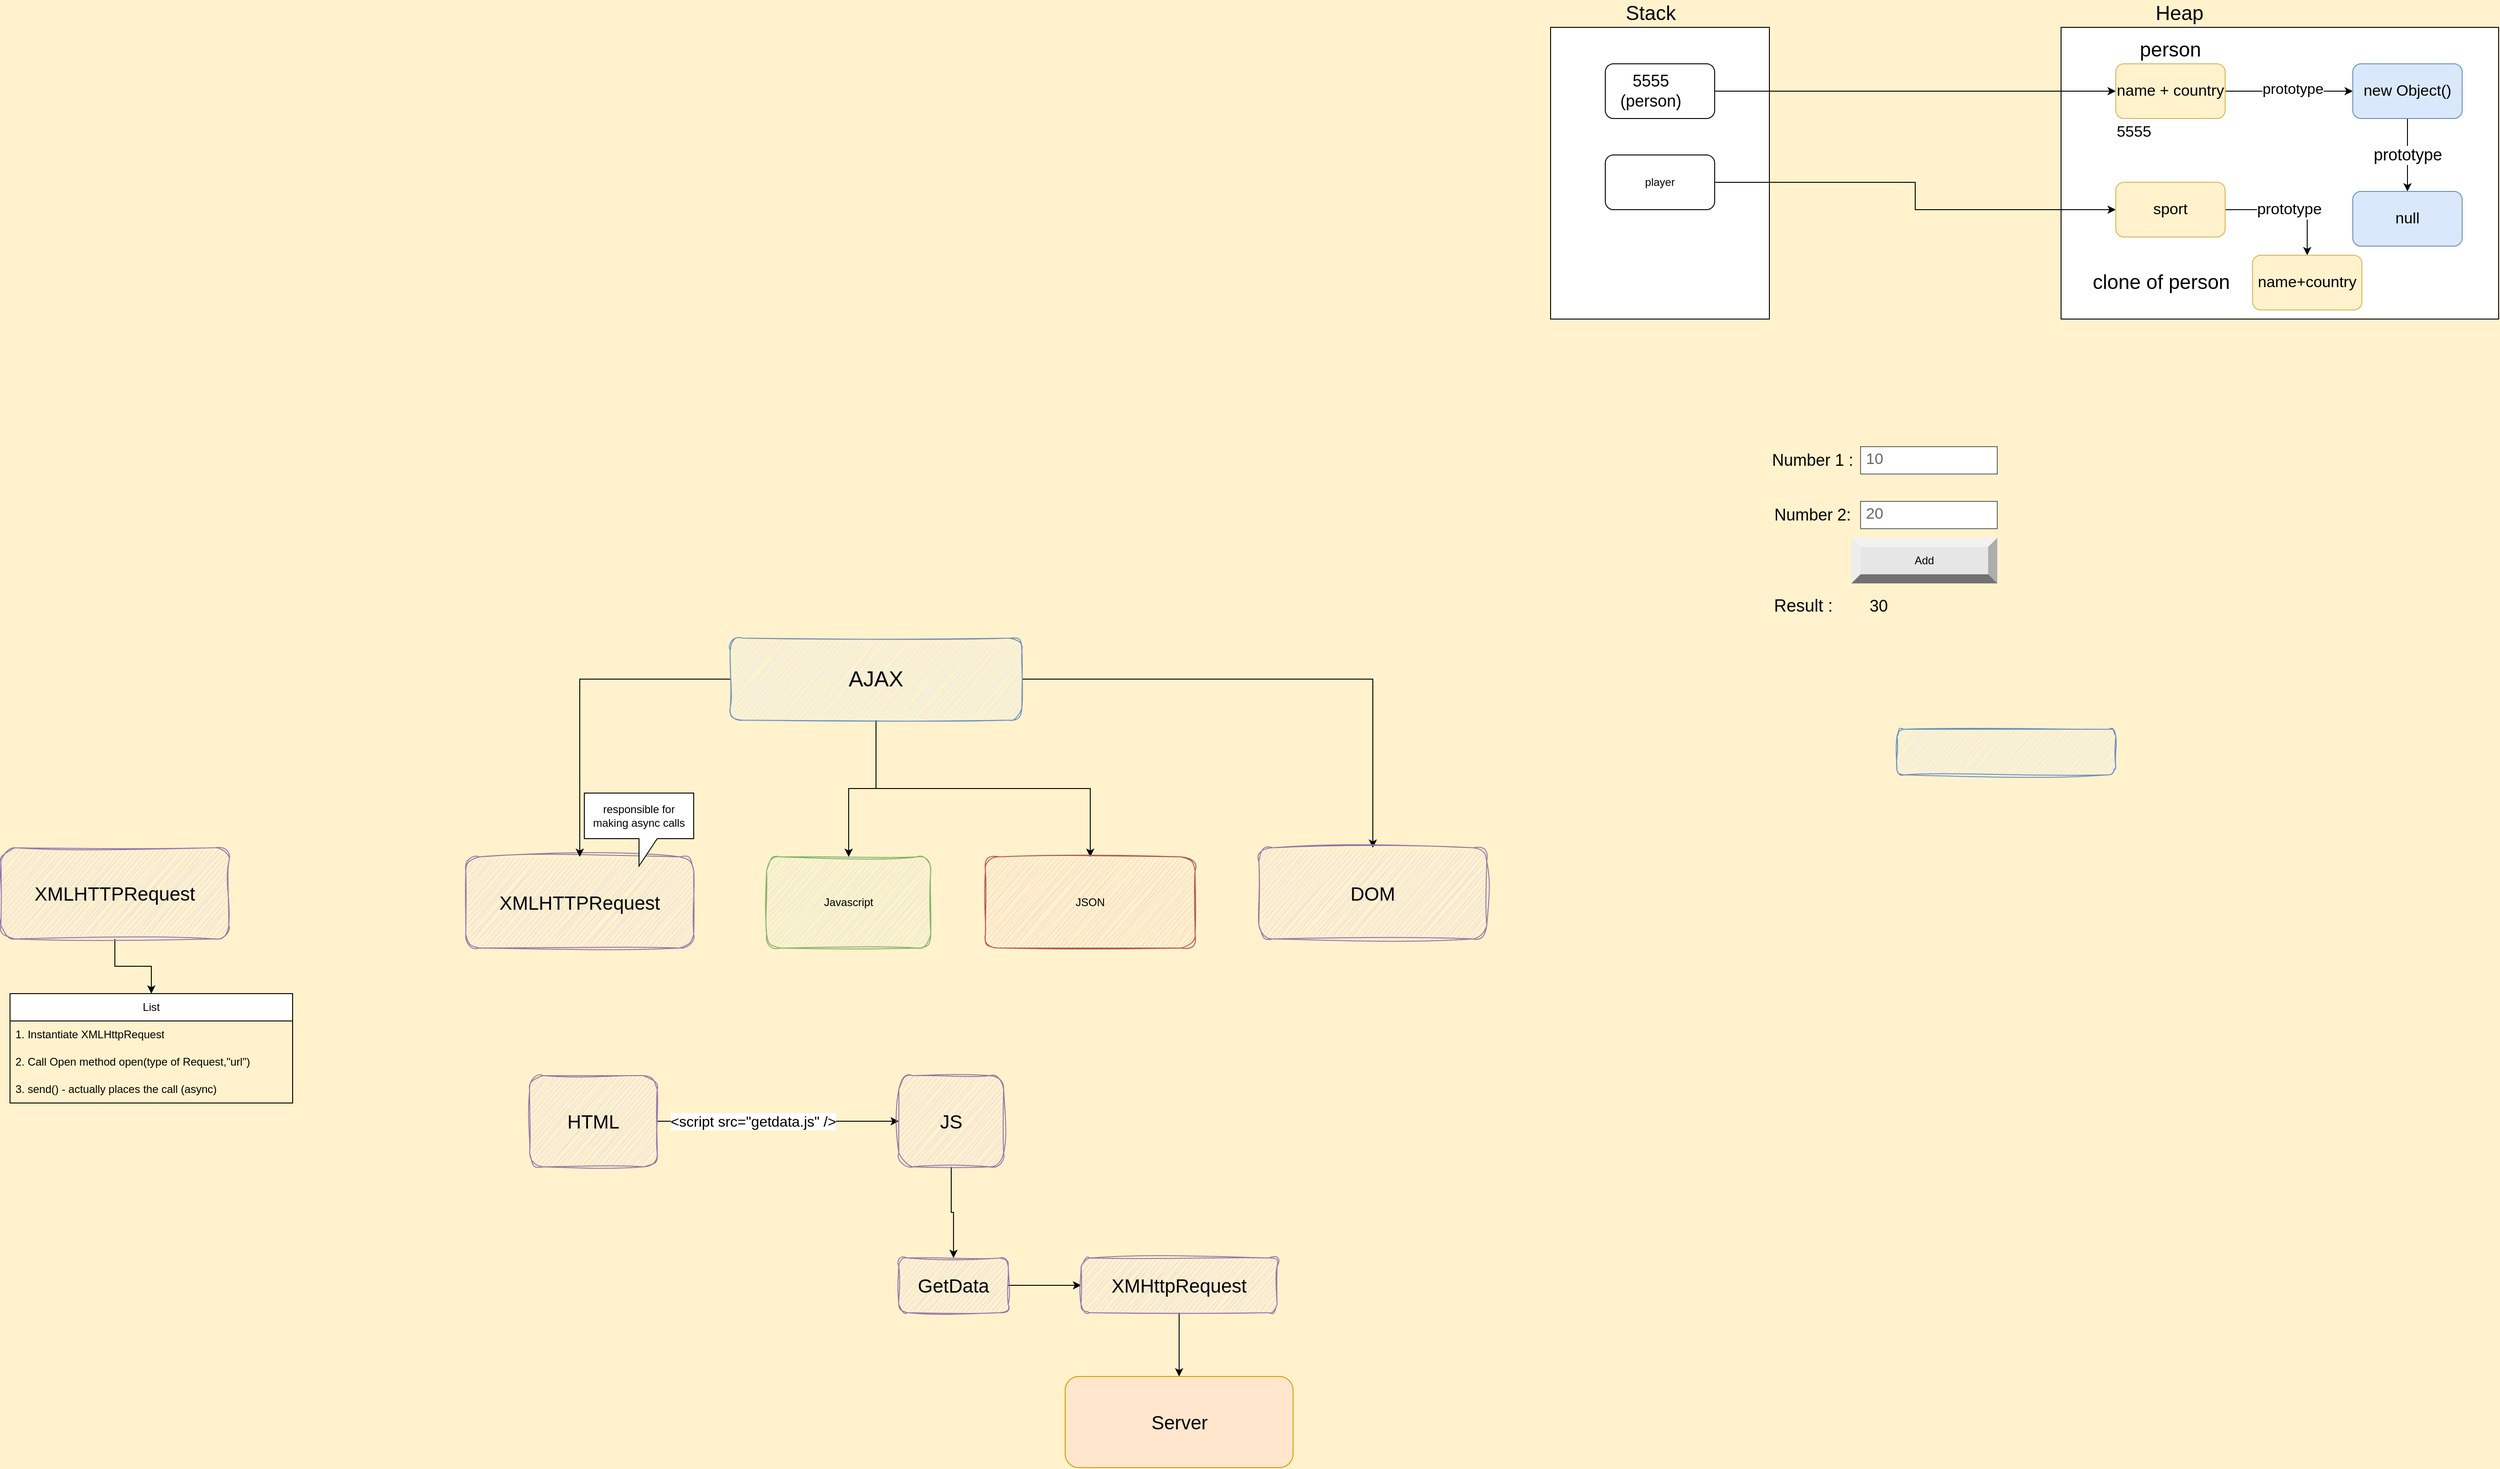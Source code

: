 <mxfile version="22.1.21" type="device">
  <diagram name="Page-1" id="FT2DKe5T_E51LZx3Picg">
    <mxGraphModel dx="2153" dy="366" grid="1" gridSize="10" guides="1" tooltips="1" connect="1" arrows="1" fold="1" page="0" pageScale="1" pageWidth="827" pageHeight="1169" background="#FFF2CC" math="0" shadow="0">
      <root>
        <mxCell id="0" />
        <mxCell id="1" parent="0" />
        <mxCell id="geG-HRbFNi2AKa4cicpo-1" value="" style="rounded=0;whiteSpace=wrap;html=1;" parent="1" vertex="1">
          <mxGeometry x="140" y="150" width="240" height="320" as="geometry" />
        </mxCell>
        <mxCell id="geG-HRbFNi2AKa4cicpo-2" value="Stack" style="text;html=1;strokeColor=none;fillColor=none;align=center;verticalAlign=middle;whiteSpace=wrap;rounded=0;fontSize=22;" parent="1" vertex="1">
          <mxGeometry x="220" y="120" width="60" height="30" as="geometry" />
        </mxCell>
        <mxCell id="geG-HRbFNi2AKa4cicpo-3" value="" style="rounded=0;whiteSpace=wrap;html=1;" parent="1" vertex="1">
          <mxGeometry x="700" y="150" width="480" height="320" as="geometry" />
        </mxCell>
        <mxCell id="geG-HRbFNi2AKa4cicpo-5" value="Heap" style="text;html=1;strokeColor=none;fillColor=none;align=center;verticalAlign=middle;whiteSpace=wrap;rounded=0;fontSize=22;" parent="1" vertex="1">
          <mxGeometry x="800" y="120" width="60" height="30" as="geometry" />
        </mxCell>
        <mxCell id="geG-HRbFNi2AKa4cicpo-8" value="" style="edgeStyle=orthogonalEdgeStyle;rounded=0;orthogonalLoop=1;jettySize=auto;html=1;" parent="1" source="geG-HRbFNi2AKa4cicpo-6" target="geG-HRbFNi2AKa4cicpo-7" edge="1">
          <mxGeometry relative="1" as="geometry" />
        </mxCell>
        <mxCell id="geG-HRbFNi2AKa4cicpo-6" value="" style="rounded=1;whiteSpace=wrap;html=1;" parent="1" vertex="1">
          <mxGeometry x="200" y="190" width="120" height="60" as="geometry" />
        </mxCell>
        <mxCell id="geG-HRbFNi2AKa4cicpo-14" value="" style="edgeStyle=orthogonalEdgeStyle;rounded=0;orthogonalLoop=1;jettySize=auto;html=1;" parent="1" source="geG-HRbFNi2AKa4cicpo-7" target="geG-HRbFNi2AKa4cicpo-13" edge="1">
          <mxGeometry relative="1" as="geometry" />
        </mxCell>
        <mxCell id="geG-HRbFNi2AKa4cicpo-15" value="prototype" style="edgeLabel;html=1;align=center;verticalAlign=middle;resizable=0;points=[];fontSize=16;" parent="geG-HRbFNi2AKa4cicpo-14" vertex="1" connectable="0">
          <mxGeometry x="0.06" y="3" relative="1" as="geometry">
            <mxPoint as="offset" />
          </mxGeometry>
        </mxCell>
        <mxCell id="geG-HRbFNi2AKa4cicpo-7" value="name + country" style="whiteSpace=wrap;html=1;rounded=1;fontSize=17;fillColor=#fff2cc;strokeColor=#d6b656;" parent="1" vertex="1">
          <mxGeometry x="760" y="190" width="120" height="60" as="geometry" />
        </mxCell>
        <mxCell id="geG-HRbFNi2AKa4cicpo-9" value="5555" style="text;html=1;strokeColor=none;fillColor=none;align=center;verticalAlign=middle;whiteSpace=wrap;rounded=0;fontSize=17;" parent="1" vertex="1">
          <mxGeometry x="750" y="250" width="60" height="30" as="geometry" />
        </mxCell>
        <mxCell id="geG-HRbFNi2AKa4cicpo-10" value="5555 (person)" style="text;html=1;strokeColor=none;fillColor=none;align=center;verticalAlign=middle;whiteSpace=wrap;rounded=0;fontSize=18;" parent="1" vertex="1">
          <mxGeometry x="220" y="205" width="60" height="30" as="geometry" />
        </mxCell>
        <mxCell id="geG-HRbFNi2AKa4cicpo-17" value="prototype" style="edgeStyle=orthogonalEdgeStyle;rounded=0;orthogonalLoop=1;jettySize=auto;html=1;fontSize=18;" parent="1" source="geG-HRbFNi2AKa4cicpo-13" target="geG-HRbFNi2AKa4cicpo-16" edge="1">
          <mxGeometry relative="1" as="geometry" />
        </mxCell>
        <mxCell id="geG-HRbFNi2AKa4cicpo-13" value="new Object()" style="whiteSpace=wrap;html=1;rounded=1;fontSize=17;fillColor=#dae8fc;strokeColor=#6c8ebf;" parent="1" vertex="1">
          <mxGeometry x="1020" y="190" width="120" height="60" as="geometry" />
        </mxCell>
        <mxCell id="geG-HRbFNi2AKa4cicpo-16" value="null" style="whiteSpace=wrap;html=1;fontSize=17;fillColor=#dae8fc;strokeColor=#6c8ebf;rounded=1;" parent="1" vertex="1">
          <mxGeometry x="1020" y="330" width="120" height="60" as="geometry" />
        </mxCell>
        <mxCell id="geG-HRbFNi2AKa4cicpo-22" style="edgeStyle=orthogonalEdgeStyle;rounded=0;orthogonalLoop=1;jettySize=auto;html=1;entryX=0;entryY=0.5;entryDx=0;entryDy=0;" parent="1" source="geG-HRbFNi2AKa4cicpo-18" target="geG-HRbFNi2AKa4cicpo-19" edge="1">
          <mxGeometry relative="1" as="geometry" />
        </mxCell>
        <mxCell id="geG-HRbFNi2AKa4cicpo-18" value="player" style="rounded=1;whiteSpace=wrap;html=1;" parent="1" vertex="1">
          <mxGeometry x="200" y="290" width="120" height="60" as="geometry" />
        </mxCell>
        <mxCell id="geG-HRbFNi2AKa4cicpo-24" value="" style="edgeStyle=orthogonalEdgeStyle;rounded=0;orthogonalLoop=1;jettySize=auto;html=1;" parent="1" source="geG-HRbFNi2AKa4cicpo-19" target="geG-HRbFNi2AKa4cicpo-23" edge="1">
          <mxGeometry relative="1" as="geometry" />
        </mxCell>
        <mxCell id="geG-HRbFNi2AKa4cicpo-25" value="prototype" style="edgeLabel;html=1;align=center;verticalAlign=middle;resizable=0;points=[];fontSize=17;" parent="geG-HRbFNi2AKa4cicpo-24" vertex="1" connectable="0">
          <mxGeometry x="-0.486" relative="1" as="geometry">
            <mxPoint x="34" as="offset" />
          </mxGeometry>
        </mxCell>
        <mxCell id="geG-HRbFNi2AKa4cicpo-19" value="sport" style="whiteSpace=wrap;html=1;rounded=1;fontSize=17;fillColor=#fff2cc;strokeColor=#d6b656;" parent="1" vertex="1">
          <mxGeometry x="760" y="320" width="120" height="60" as="geometry" />
        </mxCell>
        <mxCell id="geG-HRbFNi2AKa4cicpo-23" value="name+country" style="whiteSpace=wrap;html=1;rounded=1;fontSize=17;fillColor=#fff2cc;strokeColor=#d6b656;" parent="1" vertex="1">
          <mxGeometry x="910" y="400" width="120" height="60" as="geometry" />
        </mxCell>
        <mxCell id="geG-HRbFNi2AKa4cicpo-26" value="person" style="text;html=1;strokeColor=none;fillColor=none;align=center;verticalAlign=middle;whiteSpace=wrap;rounded=0;fontSize=22;" parent="1" vertex="1">
          <mxGeometry x="790" y="160" width="60" height="30" as="geometry" />
        </mxCell>
        <mxCell id="geG-HRbFNi2AKa4cicpo-27" value="clone of person" style="text;html=1;strokeColor=none;fillColor=none;align=center;verticalAlign=middle;whiteSpace=wrap;rounded=0;fontSize=22;" parent="1" vertex="1">
          <mxGeometry x="720" y="415" width="180" height="30" as="geometry" />
        </mxCell>
        <mxCell id="geG-HRbFNi2AKa4cicpo-28" value="10" style="strokeWidth=1;shadow=0;dashed=0;align=center;html=1;shape=mxgraph.mockup.text.textBox;fontColor=#666666;align=left;fontSize=17;spacingLeft=4;spacingTop=-3;whiteSpace=wrap;strokeColor=#666666;mainText=" parent="1" vertex="1">
          <mxGeometry x="480" y="610" width="150" height="30" as="geometry" />
        </mxCell>
        <mxCell id="geG-HRbFNi2AKa4cicpo-29" value="Number 1 :&amp;nbsp;" style="text;html=1;strokeColor=none;fillColor=none;align=center;verticalAlign=middle;whiteSpace=wrap;rounded=0;fontSize=18;" parent="1" vertex="1">
          <mxGeometry x="380" y="610" width="100" height="30" as="geometry" />
        </mxCell>
        <mxCell id="geG-HRbFNi2AKa4cicpo-30" value="20" style="strokeWidth=1;shadow=0;dashed=0;align=center;html=1;shape=mxgraph.mockup.text.textBox;fontColor=#666666;align=left;fontSize=17;spacingLeft=4;spacingTop=-3;whiteSpace=wrap;strokeColor=#666666;mainText=" parent="1" vertex="1">
          <mxGeometry x="480" y="670" width="150" height="30" as="geometry" />
        </mxCell>
        <mxCell id="geG-HRbFNi2AKa4cicpo-31" value="Number 2:&amp;nbsp;" style="text;html=1;strokeColor=none;fillColor=none;align=center;verticalAlign=middle;whiteSpace=wrap;rounded=0;fontSize=18;" parent="1" vertex="1">
          <mxGeometry x="380" y="670" width="100" height="30" as="geometry" />
        </mxCell>
        <mxCell id="geG-HRbFNi2AKa4cicpo-32" value="Result :&amp;nbsp;" style="text;html=1;strokeColor=none;fillColor=none;align=center;verticalAlign=middle;whiteSpace=wrap;rounded=0;fontSize=19;" parent="1" vertex="1">
          <mxGeometry x="360" y="770" width="120" height="30" as="geometry" />
        </mxCell>
        <mxCell id="geG-HRbFNi2AKa4cicpo-33" value="Add" style="labelPosition=center;verticalLabelPosition=middle;align=center;html=1;shape=mxgraph.basic.shaded_button;dx=10;fillColor=#E6E6E6;strokeColor=none;whiteSpace=wrap;" parent="1" vertex="1">
          <mxGeometry x="470" y="710" width="160" height="50" as="geometry" />
        </mxCell>
        <mxCell id="geG-HRbFNi2AKa4cicpo-34" value="30" style="text;html=1;strokeColor=none;fillColor=none;align=center;verticalAlign=middle;whiteSpace=wrap;rounded=0;fontSize=18;" parent="1" vertex="1">
          <mxGeometry x="470" y="770" width="60" height="30" as="geometry" />
        </mxCell>
        <mxCell id="eKVK3JCVfYValQsUJ80_-1" value="" style="rounded=1;whiteSpace=wrap;html=1;fillColor=#dae8fc;strokeColor=#6c8ebf;sketch=1;curveFitting=1;jiggle=2;" vertex="1" parent="1">
          <mxGeometry x="520" y="920" width="240" height="50" as="geometry" />
        </mxCell>
        <mxCell id="eKVK3JCVfYValQsUJ80_-2" value="XMLHTTPRequest" style="rounded=1;whiteSpace=wrap;html=1;fillColor=#e1d5e7;strokeColor=#9673a6;sketch=1;curveFitting=1;jiggle=2;fontSize=21;" vertex="1" parent="1">
          <mxGeometry x="-1050" y="1060" width="250" height="100" as="geometry" />
        </mxCell>
        <mxCell id="eKVK3JCVfYValQsUJ80_-7" style="edgeStyle=orthogonalEdgeStyle;rounded=0;orthogonalLoop=1;jettySize=auto;html=1;entryX=0.5;entryY=0;entryDx=0;entryDy=0;" edge="1" parent="1" source="eKVK3JCVfYValQsUJ80_-3" target="eKVK3JCVfYValQsUJ80_-2">
          <mxGeometry relative="1" as="geometry" />
        </mxCell>
        <mxCell id="eKVK3JCVfYValQsUJ80_-9" style="edgeStyle=orthogonalEdgeStyle;rounded=0;orthogonalLoop=1;jettySize=auto;html=1;" edge="1" parent="1" source="eKVK3JCVfYValQsUJ80_-3" target="eKVK3JCVfYValQsUJ80_-4">
          <mxGeometry relative="1" as="geometry" />
        </mxCell>
        <mxCell id="eKVK3JCVfYValQsUJ80_-10" style="edgeStyle=orthogonalEdgeStyle;rounded=0;orthogonalLoop=1;jettySize=auto;html=1;" edge="1" parent="1" source="eKVK3JCVfYValQsUJ80_-3" target="eKVK3JCVfYValQsUJ80_-5">
          <mxGeometry relative="1" as="geometry" />
        </mxCell>
        <mxCell id="eKVK3JCVfYValQsUJ80_-12" style="edgeStyle=orthogonalEdgeStyle;rounded=0;orthogonalLoop=1;jettySize=auto;html=1;entryX=0.5;entryY=0;entryDx=0;entryDy=0;" edge="1" parent="1" source="eKVK3JCVfYValQsUJ80_-3" target="eKVK3JCVfYValQsUJ80_-11">
          <mxGeometry relative="1" as="geometry" />
        </mxCell>
        <mxCell id="eKVK3JCVfYValQsUJ80_-3" value="AJAX" style="rounded=1;whiteSpace=wrap;html=1;fillColor=#dae8fc;strokeColor=#6c8ebf;sketch=1;curveFitting=1;jiggle=2;fontSize=24;" vertex="1" parent="1">
          <mxGeometry x="-760" y="820" width="320" height="90" as="geometry" />
        </mxCell>
        <mxCell id="eKVK3JCVfYValQsUJ80_-4" value="Javascript" style="rounded=1;whiteSpace=wrap;html=1;fillColor=#d5e8d4;strokeColor=#82b366;sketch=1;curveFitting=1;jiggle=2;" vertex="1" parent="1">
          <mxGeometry x="-720" y="1060" width="180" height="100" as="geometry" />
        </mxCell>
        <mxCell id="eKVK3JCVfYValQsUJ80_-5" value="JSON" style="rounded=1;whiteSpace=wrap;html=1;fillColor=#f8cecc;strokeColor=#b85450;sketch=1;curveFitting=1;jiggle=2;" vertex="1" parent="1">
          <mxGeometry x="-480" y="1060" width="230" height="100" as="geometry" />
        </mxCell>
        <mxCell id="eKVK3JCVfYValQsUJ80_-8" value="responsible for making async calls" style="shape=callout;whiteSpace=wrap;html=1;perimeter=calloutPerimeter;" vertex="1" parent="1">
          <mxGeometry x="-920" y="990" width="120" height="80" as="geometry" />
        </mxCell>
        <mxCell id="eKVK3JCVfYValQsUJ80_-11" value="DOM" style="rounded=1;whiteSpace=wrap;html=1;fillColor=#e1d5e7;strokeColor=#9673a6;sketch=1;curveFitting=1;jiggle=2;fontSize=21;" vertex="1" parent="1">
          <mxGeometry x="-180" y="1050" width="250" height="100" as="geometry" />
        </mxCell>
        <mxCell id="eKVK3JCVfYValQsUJ80_-21" style="edgeStyle=orthogonalEdgeStyle;rounded=0;orthogonalLoop=1;jettySize=auto;html=1;" edge="1" parent="1" source="eKVK3JCVfYValQsUJ80_-13" target="eKVK3JCVfYValQsUJ80_-14">
          <mxGeometry relative="1" as="geometry" />
        </mxCell>
        <mxCell id="eKVK3JCVfYValQsUJ80_-22" value="&amp;lt;script src=&quot;getdata.js&quot; /&amp;gt;" style="edgeLabel;html=1;align=center;verticalAlign=middle;resizable=0;points=[];fontSize=16;" vertex="1" connectable="0" parent="eKVK3JCVfYValQsUJ80_-21">
          <mxGeometry x="-0.21" relative="1" as="geometry">
            <mxPoint as="offset" />
          </mxGeometry>
        </mxCell>
        <mxCell id="eKVK3JCVfYValQsUJ80_-13" value="HTML" style="rounded=1;whiteSpace=wrap;html=1;fillColor=#e1d5e7;strokeColor=#9673a6;sketch=1;curveFitting=1;jiggle=2;fontSize=21;" vertex="1" parent="1">
          <mxGeometry x="-980" y="1300" width="140" height="100" as="geometry" />
        </mxCell>
        <mxCell id="eKVK3JCVfYValQsUJ80_-16" value="" style="edgeStyle=orthogonalEdgeStyle;rounded=0;orthogonalLoop=1;jettySize=auto;html=1;" edge="1" parent="1" source="eKVK3JCVfYValQsUJ80_-14" target="eKVK3JCVfYValQsUJ80_-15">
          <mxGeometry relative="1" as="geometry" />
        </mxCell>
        <mxCell id="eKVK3JCVfYValQsUJ80_-14" value="JS" style="rounded=1;whiteSpace=wrap;html=1;fillColor=#e1d5e7;strokeColor=#9673a6;sketch=1;curveFitting=1;jiggle=2;fontSize=21;" vertex="1" parent="1">
          <mxGeometry x="-575" y="1300" width="115" height="100" as="geometry" />
        </mxCell>
        <mxCell id="eKVK3JCVfYValQsUJ80_-18" value="" style="edgeStyle=orthogonalEdgeStyle;rounded=0;orthogonalLoop=1;jettySize=auto;html=1;" edge="1" parent="1" source="eKVK3JCVfYValQsUJ80_-15" target="eKVK3JCVfYValQsUJ80_-17">
          <mxGeometry relative="1" as="geometry" />
        </mxCell>
        <mxCell id="eKVK3JCVfYValQsUJ80_-15" value="GetData" style="whiteSpace=wrap;html=1;fontSize=21;fillColor=#e1d5e7;strokeColor=#9673a6;rounded=1;sketch=1;curveFitting=1;jiggle=2;" vertex="1" parent="1">
          <mxGeometry x="-575" y="1500" width="120" height="60" as="geometry" />
        </mxCell>
        <mxCell id="eKVK3JCVfYValQsUJ80_-23" style="edgeStyle=orthogonalEdgeStyle;rounded=0;orthogonalLoop=1;jettySize=auto;html=1;entryX=0.5;entryY=0;entryDx=0;entryDy=0;" edge="1" parent="1" source="eKVK3JCVfYValQsUJ80_-17" target="eKVK3JCVfYValQsUJ80_-19">
          <mxGeometry relative="1" as="geometry" />
        </mxCell>
        <mxCell id="eKVK3JCVfYValQsUJ80_-17" value="XMHttpRequest" style="whiteSpace=wrap;html=1;fontSize=21;fillColor=#e1d5e7;strokeColor=#9673a6;rounded=1;sketch=1;curveFitting=1;jiggle=2;" vertex="1" parent="1">
          <mxGeometry x="-375" y="1500" width="215" height="60" as="geometry" />
        </mxCell>
        <mxCell id="eKVK3JCVfYValQsUJ80_-19" value="Server" style="rounded=1;whiteSpace=wrap;html=1;fillColor=#ffe6cc;strokeColor=#d79b00;fontSize=21;" vertex="1" parent="1">
          <mxGeometry x="-392.5" y="1630" width="250" height="100" as="geometry" />
        </mxCell>
        <mxCell id="eKVK3JCVfYValQsUJ80_-29" style="edgeStyle=orthogonalEdgeStyle;rounded=0;orthogonalLoop=1;jettySize=auto;html=1;entryX=0.5;entryY=0;entryDx=0;entryDy=0;" edge="1" parent="1" source="eKVK3JCVfYValQsUJ80_-24" target="eKVK3JCVfYValQsUJ80_-25">
          <mxGeometry relative="1" as="geometry" />
        </mxCell>
        <mxCell id="eKVK3JCVfYValQsUJ80_-24" value="XMLHTTPRequest" style="rounded=1;whiteSpace=wrap;html=1;fillColor=#e1d5e7;strokeColor=#9673a6;sketch=1;curveFitting=1;jiggle=2;fontSize=21;" vertex="1" parent="1">
          <mxGeometry x="-1560" y="1050" width="250" height="100" as="geometry" />
        </mxCell>
        <mxCell id="eKVK3JCVfYValQsUJ80_-25" value="List" style="swimlane;fontStyle=0;childLayout=stackLayout;horizontal=1;startSize=30;horizontalStack=0;resizeParent=1;resizeParentMax=0;resizeLast=0;collapsible=1;marginBottom=0;whiteSpace=wrap;html=1;" vertex="1" parent="1">
          <mxGeometry x="-1550" y="1210" width="310" height="120" as="geometry" />
        </mxCell>
        <mxCell id="eKVK3JCVfYValQsUJ80_-26" value="1. Instantiate XMLHttpRequest" style="text;strokeColor=none;fillColor=none;align=left;verticalAlign=middle;spacingLeft=4;spacingRight=4;overflow=hidden;points=[[0,0.5],[1,0.5]];portConstraint=eastwest;rotatable=0;whiteSpace=wrap;html=1;" vertex="1" parent="eKVK3JCVfYValQsUJ80_-25">
          <mxGeometry y="30" width="310" height="30" as="geometry" />
        </mxCell>
        <mxCell id="eKVK3JCVfYValQsUJ80_-27" value="2. Call Open method open(type of Request,&quot;url&quot;)" style="text;strokeColor=none;fillColor=none;align=left;verticalAlign=middle;spacingLeft=4;spacingRight=4;overflow=hidden;points=[[0,0.5],[1,0.5]];portConstraint=eastwest;rotatable=0;whiteSpace=wrap;html=1;" vertex="1" parent="eKVK3JCVfYValQsUJ80_-25">
          <mxGeometry y="60" width="310" height="30" as="geometry" />
        </mxCell>
        <mxCell id="eKVK3JCVfYValQsUJ80_-28" value="3. send() - actually places the call (async)" style="text;strokeColor=none;fillColor=none;align=left;verticalAlign=middle;spacingLeft=4;spacingRight=4;overflow=hidden;points=[[0,0.5],[1,0.5]];portConstraint=eastwest;rotatable=0;whiteSpace=wrap;html=1;" vertex="1" parent="eKVK3JCVfYValQsUJ80_-25">
          <mxGeometry y="90" width="310" height="30" as="geometry" />
        </mxCell>
      </root>
    </mxGraphModel>
  </diagram>
</mxfile>
